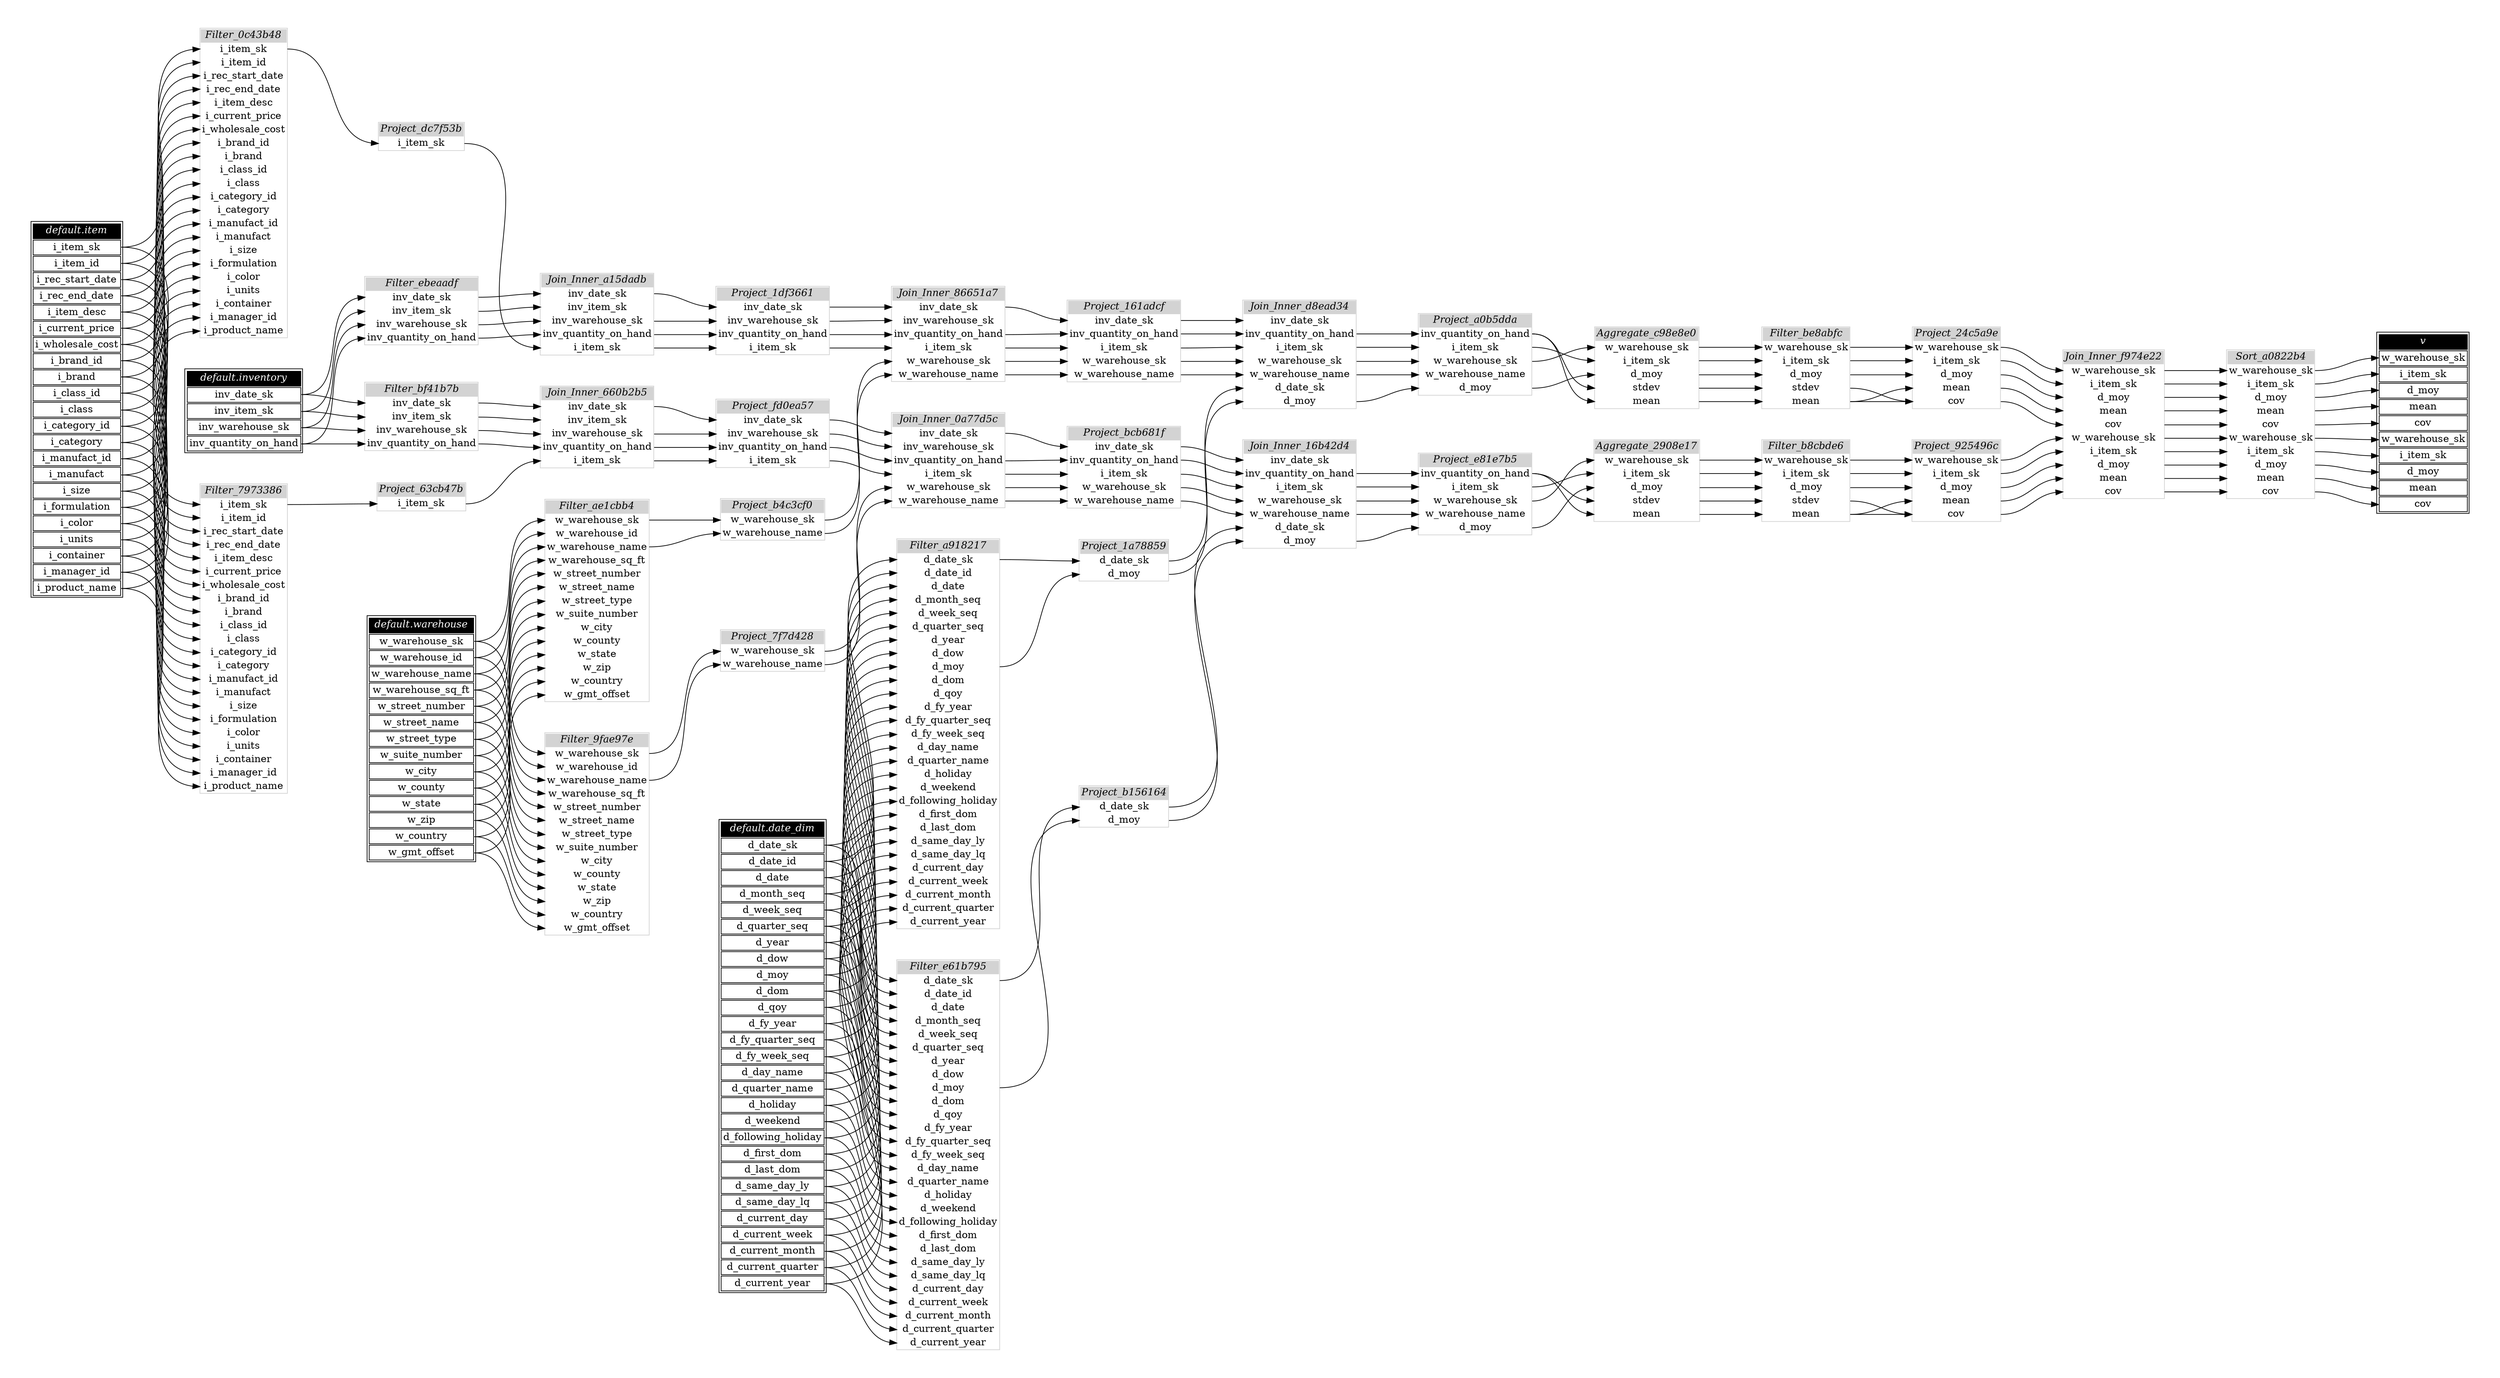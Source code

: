 // Automatically generated by TPCDSFlowTestSuite


digraph {
  graph [pad="0.5" nodesep="0.5" ranksep="1" fontname="Helvetica" rankdir=LR];
  node [shape=plaintext]

  
"Aggregate_2908e17" [label=<
<table color="lightgray" border="1" cellborder="0" cellspacing="0">
  <tr><td bgcolor="lightgray" port="nodeName"><i>Aggregate_2908e17</i></td></tr>
  <tr><td port="0">w_warehouse_sk</td></tr>
<tr><td port="1">i_item_sk</td></tr>
<tr><td port="2">d_moy</td></tr>
<tr><td port="3">stdev</td></tr>
<tr><td port="4">mean</td></tr>
</table>>];
     

"Aggregate_c98e8e0" [label=<
<table color="lightgray" border="1" cellborder="0" cellspacing="0">
  <tr><td bgcolor="lightgray" port="nodeName"><i>Aggregate_c98e8e0</i></td></tr>
  <tr><td port="0">w_warehouse_sk</td></tr>
<tr><td port="1">i_item_sk</td></tr>
<tr><td port="2">d_moy</td></tr>
<tr><td port="3">stdev</td></tr>
<tr><td port="4">mean</td></tr>
</table>>];
     

"Filter_0c43b48" [label=<
<table color="lightgray" border="1" cellborder="0" cellspacing="0">
  <tr><td bgcolor="lightgray" port="nodeName"><i>Filter_0c43b48</i></td></tr>
  <tr><td port="0">i_item_sk</td></tr>
<tr><td port="1">i_item_id</td></tr>
<tr><td port="2">i_rec_start_date</td></tr>
<tr><td port="3">i_rec_end_date</td></tr>
<tr><td port="4">i_item_desc</td></tr>
<tr><td port="5">i_current_price</td></tr>
<tr><td port="6">i_wholesale_cost</td></tr>
<tr><td port="7">i_brand_id</td></tr>
<tr><td port="8">i_brand</td></tr>
<tr><td port="9">i_class_id</td></tr>
<tr><td port="10">i_class</td></tr>
<tr><td port="11">i_category_id</td></tr>
<tr><td port="12">i_category</td></tr>
<tr><td port="13">i_manufact_id</td></tr>
<tr><td port="14">i_manufact</td></tr>
<tr><td port="15">i_size</td></tr>
<tr><td port="16">i_formulation</td></tr>
<tr><td port="17">i_color</td></tr>
<tr><td port="18">i_units</td></tr>
<tr><td port="19">i_container</td></tr>
<tr><td port="20">i_manager_id</td></tr>
<tr><td port="21">i_product_name</td></tr>
</table>>];
     

"Filter_7973386" [label=<
<table color="lightgray" border="1" cellborder="0" cellspacing="0">
  <tr><td bgcolor="lightgray" port="nodeName"><i>Filter_7973386</i></td></tr>
  <tr><td port="0">i_item_sk</td></tr>
<tr><td port="1">i_item_id</td></tr>
<tr><td port="2">i_rec_start_date</td></tr>
<tr><td port="3">i_rec_end_date</td></tr>
<tr><td port="4">i_item_desc</td></tr>
<tr><td port="5">i_current_price</td></tr>
<tr><td port="6">i_wholesale_cost</td></tr>
<tr><td port="7">i_brand_id</td></tr>
<tr><td port="8">i_brand</td></tr>
<tr><td port="9">i_class_id</td></tr>
<tr><td port="10">i_class</td></tr>
<tr><td port="11">i_category_id</td></tr>
<tr><td port="12">i_category</td></tr>
<tr><td port="13">i_manufact_id</td></tr>
<tr><td port="14">i_manufact</td></tr>
<tr><td port="15">i_size</td></tr>
<tr><td port="16">i_formulation</td></tr>
<tr><td port="17">i_color</td></tr>
<tr><td port="18">i_units</td></tr>
<tr><td port="19">i_container</td></tr>
<tr><td port="20">i_manager_id</td></tr>
<tr><td port="21">i_product_name</td></tr>
</table>>];
     

"Filter_9fae97e" [label=<
<table color="lightgray" border="1" cellborder="0" cellspacing="0">
  <tr><td bgcolor="lightgray" port="nodeName"><i>Filter_9fae97e</i></td></tr>
  <tr><td port="0">w_warehouse_sk</td></tr>
<tr><td port="1">w_warehouse_id</td></tr>
<tr><td port="2">w_warehouse_name</td></tr>
<tr><td port="3">w_warehouse_sq_ft</td></tr>
<tr><td port="4">w_street_number</td></tr>
<tr><td port="5">w_street_name</td></tr>
<tr><td port="6">w_street_type</td></tr>
<tr><td port="7">w_suite_number</td></tr>
<tr><td port="8">w_city</td></tr>
<tr><td port="9">w_county</td></tr>
<tr><td port="10">w_state</td></tr>
<tr><td port="11">w_zip</td></tr>
<tr><td port="12">w_country</td></tr>
<tr><td port="13">w_gmt_offset</td></tr>
</table>>];
     

"Filter_a918217" [label=<
<table color="lightgray" border="1" cellborder="0" cellspacing="0">
  <tr><td bgcolor="lightgray" port="nodeName"><i>Filter_a918217</i></td></tr>
  <tr><td port="0">d_date_sk</td></tr>
<tr><td port="1">d_date_id</td></tr>
<tr><td port="2">d_date</td></tr>
<tr><td port="3">d_month_seq</td></tr>
<tr><td port="4">d_week_seq</td></tr>
<tr><td port="5">d_quarter_seq</td></tr>
<tr><td port="6">d_year</td></tr>
<tr><td port="7">d_dow</td></tr>
<tr><td port="8">d_moy</td></tr>
<tr><td port="9">d_dom</td></tr>
<tr><td port="10">d_qoy</td></tr>
<tr><td port="11">d_fy_year</td></tr>
<tr><td port="12">d_fy_quarter_seq</td></tr>
<tr><td port="13">d_fy_week_seq</td></tr>
<tr><td port="14">d_day_name</td></tr>
<tr><td port="15">d_quarter_name</td></tr>
<tr><td port="16">d_holiday</td></tr>
<tr><td port="17">d_weekend</td></tr>
<tr><td port="18">d_following_holiday</td></tr>
<tr><td port="19">d_first_dom</td></tr>
<tr><td port="20">d_last_dom</td></tr>
<tr><td port="21">d_same_day_ly</td></tr>
<tr><td port="22">d_same_day_lq</td></tr>
<tr><td port="23">d_current_day</td></tr>
<tr><td port="24">d_current_week</td></tr>
<tr><td port="25">d_current_month</td></tr>
<tr><td port="26">d_current_quarter</td></tr>
<tr><td port="27">d_current_year</td></tr>
</table>>];
     

"Filter_ae1cbb4" [label=<
<table color="lightgray" border="1" cellborder="0" cellspacing="0">
  <tr><td bgcolor="lightgray" port="nodeName"><i>Filter_ae1cbb4</i></td></tr>
  <tr><td port="0">w_warehouse_sk</td></tr>
<tr><td port="1">w_warehouse_id</td></tr>
<tr><td port="2">w_warehouse_name</td></tr>
<tr><td port="3">w_warehouse_sq_ft</td></tr>
<tr><td port="4">w_street_number</td></tr>
<tr><td port="5">w_street_name</td></tr>
<tr><td port="6">w_street_type</td></tr>
<tr><td port="7">w_suite_number</td></tr>
<tr><td port="8">w_city</td></tr>
<tr><td port="9">w_county</td></tr>
<tr><td port="10">w_state</td></tr>
<tr><td port="11">w_zip</td></tr>
<tr><td port="12">w_country</td></tr>
<tr><td port="13">w_gmt_offset</td></tr>
</table>>];
     

"Filter_b8cbde6" [label=<
<table color="lightgray" border="1" cellborder="0" cellspacing="0">
  <tr><td bgcolor="lightgray" port="nodeName"><i>Filter_b8cbde6</i></td></tr>
  <tr><td port="0">w_warehouse_sk</td></tr>
<tr><td port="1">i_item_sk</td></tr>
<tr><td port="2">d_moy</td></tr>
<tr><td port="3">stdev</td></tr>
<tr><td port="4">mean</td></tr>
</table>>];
     

"Filter_be8abfc" [label=<
<table color="lightgray" border="1" cellborder="0" cellspacing="0">
  <tr><td bgcolor="lightgray" port="nodeName"><i>Filter_be8abfc</i></td></tr>
  <tr><td port="0">w_warehouse_sk</td></tr>
<tr><td port="1">i_item_sk</td></tr>
<tr><td port="2">d_moy</td></tr>
<tr><td port="3">stdev</td></tr>
<tr><td port="4">mean</td></tr>
</table>>];
     

"Filter_bf41b7b" [label=<
<table color="lightgray" border="1" cellborder="0" cellspacing="0">
  <tr><td bgcolor="lightgray" port="nodeName"><i>Filter_bf41b7b</i></td></tr>
  <tr><td port="0">inv_date_sk</td></tr>
<tr><td port="1">inv_item_sk</td></tr>
<tr><td port="2">inv_warehouse_sk</td></tr>
<tr><td port="3">inv_quantity_on_hand</td></tr>
</table>>];
     

"Filter_e61b795" [label=<
<table color="lightgray" border="1" cellborder="0" cellspacing="0">
  <tr><td bgcolor="lightgray" port="nodeName"><i>Filter_e61b795</i></td></tr>
  <tr><td port="0">d_date_sk</td></tr>
<tr><td port="1">d_date_id</td></tr>
<tr><td port="2">d_date</td></tr>
<tr><td port="3">d_month_seq</td></tr>
<tr><td port="4">d_week_seq</td></tr>
<tr><td port="5">d_quarter_seq</td></tr>
<tr><td port="6">d_year</td></tr>
<tr><td port="7">d_dow</td></tr>
<tr><td port="8">d_moy</td></tr>
<tr><td port="9">d_dom</td></tr>
<tr><td port="10">d_qoy</td></tr>
<tr><td port="11">d_fy_year</td></tr>
<tr><td port="12">d_fy_quarter_seq</td></tr>
<tr><td port="13">d_fy_week_seq</td></tr>
<tr><td port="14">d_day_name</td></tr>
<tr><td port="15">d_quarter_name</td></tr>
<tr><td port="16">d_holiday</td></tr>
<tr><td port="17">d_weekend</td></tr>
<tr><td port="18">d_following_holiday</td></tr>
<tr><td port="19">d_first_dom</td></tr>
<tr><td port="20">d_last_dom</td></tr>
<tr><td port="21">d_same_day_ly</td></tr>
<tr><td port="22">d_same_day_lq</td></tr>
<tr><td port="23">d_current_day</td></tr>
<tr><td port="24">d_current_week</td></tr>
<tr><td port="25">d_current_month</td></tr>
<tr><td port="26">d_current_quarter</td></tr>
<tr><td port="27">d_current_year</td></tr>
</table>>];
     

"Filter_ebeaadf" [label=<
<table color="lightgray" border="1" cellborder="0" cellspacing="0">
  <tr><td bgcolor="lightgray" port="nodeName"><i>Filter_ebeaadf</i></td></tr>
  <tr><td port="0">inv_date_sk</td></tr>
<tr><td port="1">inv_item_sk</td></tr>
<tr><td port="2">inv_warehouse_sk</td></tr>
<tr><td port="3">inv_quantity_on_hand</td></tr>
</table>>];
     

"Join_Inner_0a77d5c" [label=<
<table color="lightgray" border="1" cellborder="0" cellspacing="0">
  <tr><td bgcolor="lightgray" port="nodeName"><i>Join_Inner_0a77d5c</i></td></tr>
  <tr><td port="0">inv_date_sk</td></tr>
<tr><td port="1">inv_warehouse_sk</td></tr>
<tr><td port="2">inv_quantity_on_hand</td></tr>
<tr><td port="3">i_item_sk</td></tr>
<tr><td port="4">w_warehouse_sk</td></tr>
<tr><td port="5">w_warehouse_name</td></tr>
</table>>];
     

"Join_Inner_16b42d4" [label=<
<table color="lightgray" border="1" cellborder="0" cellspacing="0">
  <tr><td bgcolor="lightgray" port="nodeName"><i>Join_Inner_16b42d4</i></td></tr>
  <tr><td port="0">inv_date_sk</td></tr>
<tr><td port="1">inv_quantity_on_hand</td></tr>
<tr><td port="2">i_item_sk</td></tr>
<tr><td port="3">w_warehouse_sk</td></tr>
<tr><td port="4">w_warehouse_name</td></tr>
<tr><td port="5">d_date_sk</td></tr>
<tr><td port="6">d_moy</td></tr>
</table>>];
     

"Join_Inner_660b2b5" [label=<
<table color="lightgray" border="1" cellborder="0" cellspacing="0">
  <tr><td bgcolor="lightgray" port="nodeName"><i>Join_Inner_660b2b5</i></td></tr>
  <tr><td port="0">inv_date_sk</td></tr>
<tr><td port="1">inv_item_sk</td></tr>
<tr><td port="2">inv_warehouse_sk</td></tr>
<tr><td port="3">inv_quantity_on_hand</td></tr>
<tr><td port="4">i_item_sk</td></tr>
</table>>];
     

"Join_Inner_86651a7" [label=<
<table color="lightgray" border="1" cellborder="0" cellspacing="0">
  <tr><td bgcolor="lightgray" port="nodeName"><i>Join_Inner_86651a7</i></td></tr>
  <tr><td port="0">inv_date_sk</td></tr>
<tr><td port="1">inv_warehouse_sk</td></tr>
<tr><td port="2">inv_quantity_on_hand</td></tr>
<tr><td port="3">i_item_sk</td></tr>
<tr><td port="4">w_warehouse_sk</td></tr>
<tr><td port="5">w_warehouse_name</td></tr>
</table>>];
     

"Join_Inner_a15dadb" [label=<
<table color="lightgray" border="1" cellborder="0" cellspacing="0">
  <tr><td bgcolor="lightgray" port="nodeName"><i>Join_Inner_a15dadb</i></td></tr>
  <tr><td port="0">inv_date_sk</td></tr>
<tr><td port="1">inv_item_sk</td></tr>
<tr><td port="2">inv_warehouse_sk</td></tr>
<tr><td port="3">inv_quantity_on_hand</td></tr>
<tr><td port="4">i_item_sk</td></tr>
</table>>];
     

"Join_Inner_d8ead34" [label=<
<table color="lightgray" border="1" cellborder="0" cellspacing="0">
  <tr><td bgcolor="lightgray" port="nodeName"><i>Join_Inner_d8ead34</i></td></tr>
  <tr><td port="0">inv_date_sk</td></tr>
<tr><td port="1">inv_quantity_on_hand</td></tr>
<tr><td port="2">i_item_sk</td></tr>
<tr><td port="3">w_warehouse_sk</td></tr>
<tr><td port="4">w_warehouse_name</td></tr>
<tr><td port="5">d_date_sk</td></tr>
<tr><td port="6">d_moy</td></tr>
</table>>];
     

"Join_Inner_f974e22" [label=<
<table color="lightgray" border="1" cellborder="0" cellspacing="0">
  <tr><td bgcolor="lightgray" port="nodeName"><i>Join_Inner_f974e22</i></td></tr>
  <tr><td port="0">w_warehouse_sk</td></tr>
<tr><td port="1">i_item_sk</td></tr>
<tr><td port="2">d_moy</td></tr>
<tr><td port="3">mean</td></tr>
<tr><td port="4">cov</td></tr>
<tr><td port="5">w_warehouse_sk</td></tr>
<tr><td port="6">i_item_sk</td></tr>
<tr><td port="7">d_moy</td></tr>
<tr><td port="8">mean</td></tr>
<tr><td port="9">cov</td></tr>
</table>>];
     

"Project_161adcf" [label=<
<table color="lightgray" border="1" cellborder="0" cellspacing="0">
  <tr><td bgcolor="lightgray" port="nodeName"><i>Project_161adcf</i></td></tr>
  <tr><td port="0">inv_date_sk</td></tr>
<tr><td port="1">inv_quantity_on_hand</td></tr>
<tr><td port="2">i_item_sk</td></tr>
<tr><td port="3">w_warehouse_sk</td></tr>
<tr><td port="4">w_warehouse_name</td></tr>
</table>>];
     

"Project_1a78859" [label=<
<table color="lightgray" border="1" cellborder="0" cellspacing="0">
  <tr><td bgcolor="lightgray" port="nodeName"><i>Project_1a78859</i></td></tr>
  <tr><td port="0">d_date_sk</td></tr>
<tr><td port="1">d_moy</td></tr>
</table>>];
     

"Project_1df3661" [label=<
<table color="lightgray" border="1" cellborder="0" cellspacing="0">
  <tr><td bgcolor="lightgray" port="nodeName"><i>Project_1df3661</i></td></tr>
  <tr><td port="0">inv_date_sk</td></tr>
<tr><td port="1">inv_warehouse_sk</td></tr>
<tr><td port="2">inv_quantity_on_hand</td></tr>
<tr><td port="3">i_item_sk</td></tr>
</table>>];
     

"Project_24c5a9e" [label=<
<table color="lightgray" border="1" cellborder="0" cellspacing="0">
  <tr><td bgcolor="lightgray" port="nodeName"><i>Project_24c5a9e</i></td></tr>
  <tr><td port="0">w_warehouse_sk</td></tr>
<tr><td port="1">i_item_sk</td></tr>
<tr><td port="2">d_moy</td></tr>
<tr><td port="3">mean</td></tr>
<tr><td port="4">cov</td></tr>
</table>>];
     

"Project_63cb47b" [label=<
<table color="lightgray" border="1" cellborder="0" cellspacing="0">
  <tr><td bgcolor="lightgray" port="nodeName"><i>Project_63cb47b</i></td></tr>
  <tr><td port="0">i_item_sk</td></tr>
</table>>];
     

"Project_7f7d428" [label=<
<table color="lightgray" border="1" cellborder="0" cellspacing="0">
  <tr><td bgcolor="lightgray" port="nodeName"><i>Project_7f7d428</i></td></tr>
  <tr><td port="0">w_warehouse_sk</td></tr>
<tr><td port="1">w_warehouse_name</td></tr>
</table>>];
     

"Project_925496c" [label=<
<table color="lightgray" border="1" cellborder="0" cellspacing="0">
  <tr><td bgcolor="lightgray" port="nodeName"><i>Project_925496c</i></td></tr>
  <tr><td port="0">w_warehouse_sk</td></tr>
<tr><td port="1">i_item_sk</td></tr>
<tr><td port="2">d_moy</td></tr>
<tr><td port="3">mean</td></tr>
<tr><td port="4">cov</td></tr>
</table>>];
     

"Project_a0b5dda" [label=<
<table color="lightgray" border="1" cellborder="0" cellspacing="0">
  <tr><td bgcolor="lightgray" port="nodeName"><i>Project_a0b5dda</i></td></tr>
  <tr><td port="0">inv_quantity_on_hand</td></tr>
<tr><td port="1">i_item_sk</td></tr>
<tr><td port="2">w_warehouse_sk</td></tr>
<tr><td port="3">w_warehouse_name</td></tr>
<tr><td port="4">d_moy</td></tr>
</table>>];
     

"Project_b156164" [label=<
<table color="lightgray" border="1" cellborder="0" cellspacing="0">
  <tr><td bgcolor="lightgray" port="nodeName"><i>Project_b156164</i></td></tr>
  <tr><td port="0">d_date_sk</td></tr>
<tr><td port="1">d_moy</td></tr>
</table>>];
     

"Project_b4c3cf0" [label=<
<table color="lightgray" border="1" cellborder="0" cellspacing="0">
  <tr><td bgcolor="lightgray" port="nodeName"><i>Project_b4c3cf0</i></td></tr>
  <tr><td port="0">w_warehouse_sk</td></tr>
<tr><td port="1">w_warehouse_name</td></tr>
</table>>];
     

"Project_bcb681f" [label=<
<table color="lightgray" border="1" cellborder="0" cellspacing="0">
  <tr><td bgcolor="lightgray" port="nodeName"><i>Project_bcb681f</i></td></tr>
  <tr><td port="0">inv_date_sk</td></tr>
<tr><td port="1">inv_quantity_on_hand</td></tr>
<tr><td port="2">i_item_sk</td></tr>
<tr><td port="3">w_warehouse_sk</td></tr>
<tr><td port="4">w_warehouse_name</td></tr>
</table>>];
     

"Project_dc7f53b" [label=<
<table color="lightgray" border="1" cellborder="0" cellspacing="0">
  <tr><td bgcolor="lightgray" port="nodeName"><i>Project_dc7f53b</i></td></tr>
  <tr><td port="0">i_item_sk</td></tr>
</table>>];
     

"Project_e81e7b5" [label=<
<table color="lightgray" border="1" cellborder="0" cellspacing="0">
  <tr><td bgcolor="lightgray" port="nodeName"><i>Project_e81e7b5</i></td></tr>
  <tr><td port="0">inv_quantity_on_hand</td></tr>
<tr><td port="1">i_item_sk</td></tr>
<tr><td port="2">w_warehouse_sk</td></tr>
<tr><td port="3">w_warehouse_name</td></tr>
<tr><td port="4">d_moy</td></tr>
</table>>];
     

"Project_fd0ea57" [label=<
<table color="lightgray" border="1" cellborder="0" cellspacing="0">
  <tr><td bgcolor="lightgray" port="nodeName"><i>Project_fd0ea57</i></td></tr>
  <tr><td port="0">inv_date_sk</td></tr>
<tr><td port="1">inv_warehouse_sk</td></tr>
<tr><td port="2">inv_quantity_on_hand</td></tr>
<tr><td port="3">i_item_sk</td></tr>
</table>>];
     

"Sort_a0822b4" [label=<
<table color="lightgray" border="1" cellborder="0" cellspacing="0">
  <tr><td bgcolor="lightgray" port="nodeName"><i>Sort_a0822b4</i></td></tr>
  <tr><td port="0">w_warehouse_sk</td></tr>
<tr><td port="1">i_item_sk</td></tr>
<tr><td port="2">d_moy</td></tr>
<tr><td port="3">mean</td></tr>
<tr><td port="4">cov</td></tr>
<tr><td port="5">w_warehouse_sk</td></tr>
<tr><td port="6">i_item_sk</td></tr>
<tr><td port="7">d_moy</td></tr>
<tr><td port="8">mean</td></tr>
<tr><td port="9">cov</td></tr>
</table>>];
     

"default.date_dim" [color="black" label=<
<table>
  <tr><td bgcolor="black" port="nodeName"><i><font color="white">default.date_dim</font></i></td></tr>
  <tr><td port="0">d_date_sk</td></tr>
<tr><td port="1">d_date_id</td></tr>
<tr><td port="2">d_date</td></tr>
<tr><td port="3">d_month_seq</td></tr>
<tr><td port="4">d_week_seq</td></tr>
<tr><td port="5">d_quarter_seq</td></tr>
<tr><td port="6">d_year</td></tr>
<tr><td port="7">d_dow</td></tr>
<tr><td port="8">d_moy</td></tr>
<tr><td port="9">d_dom</td></tr>
<tr><td port="10">d_qoy</td></tr>
<tr><td port="11">d_fy_year</td></tr>
<tr><td port="12">d_fy_quarter_seq</td></tr>
<tr><td port="13">d_fy_week_seq</td></tr>
<tr><td port="14">d_day_name</td></tr>
<tr><td port="15">d_quarter_name</td></tr>
<tr><td port="16">d_holiday</td></tr>
<tr><td port="17">d_weekend</td></tr>
<tr><td port="18">d_following_holiday</td></tr>
<tr><td port="19">d_first_dom</td></tr>
<tr><td port="20">d_last_dom</td></tr>
<tr><td port="21">d_same_day_ly</td></tr>
<tr><td port="22">d_same_day_lq</td></tr>
<tr><td port="23">d_current_day</td></tr>
<tr><td port="24">d_current_week</td></tr>
<tr><td port="25">d_current_month</td></tr>
<tr><td port="26">d_current_quarter</td></tr>
<tr><td port="27">d_current_year</td></tr>
</table>>];
     

"default.inventory" [color="black" label=<
<table>
  <tr><td bgcolor="black" port="nodeName"><i><font color="white">default.inventory</font></i></td></tr>
  <tr><td port="0">inv_date_sk</td></tr>
<tr><td port="1">inv_item_sk</td></tr>
<tr><td port="2">inv_warehouse_sk</td></tr>
<tr><td port="3">inv_quantity_on_hand</td></tr>
</table>>];
     

"default.item" [color="black" label=<
<table>
  <tr><td bgcolor="black" port="nodeName"><i><font color="white">default.item</font></i></td></tr>
  <tr><td port="0">i_item_sk</td></tr>
<tr><td port="1">i_item_id</td></tr>
<tr><td port="2">i_rec_start_date</td></tr>
<tr><td port="3">i_rec_end_date</td></tr>
<tr><td port="4">i_item_desc</td></tr>
<tr><td port="5">i_current_price</td></tr>
<tr><td port="6">i_wholesale_cost</td></tr>
<tr><td port="7">i_brand_id</td></tr>
<tr><td port="8">i_brand</td></tr>
<tr><td port="9">i_class_id</td></tr>
<tr><td port="10">i_class</td></tr>
<tr><td port="11">i_category_id</td></tr>
<tr><td port="12">i_category</td></tr>
<tr><td port="13">i_manufact_id</td></tr>
<tr><td port="14">i_manufact</td></tr>
<tr><td port="15">i_size</td></tr>
<tr><td port="16">i_formulation</td></tr>
<tr><td port="17">i_color</td></tr>
<tr><td port="18">i_units</td></tr>
<tr><td port="19">i_container</td></tr>
<tr><td port="20">i_manager_id</td></tr>
<tr><td port="21">i_product_name</td></tr>
</table>>];
     

"default.warehouse" [color="black" label=<
<table>
  <tr><td bgcolor="black" port="nodeName"><i><font color="white">default.warehouse</font></i></td></tr>
  <tr><td port="0">w_warehouse_sk</td></tr>
<tr><td port="1">w_warehouse_id</td></tr>
<tr><td port="2">w_warehouse_name</td></tr>
<tr><td port="3">w_warehouse_sq_ft</td></tr>
<tr><td port="4">w_street_number</td></tr>
<tr><td port="5">w_street_name</td></tr>
<tr><td port="6">w_street_type</td></tr>
<tr><td port="7">w_suite_number</td></tr>
<tr><td port="8">w_city</td></tr>
<tr><td port="9">w_county</td></tr>
<tr><td port="10">w_state</td></tr>
<tr><td port="11">w_zip</td></tr>
<tr><td port="12">w_country</td></tr>
<tr><td port="13">w_gmt_offset</td></tr>
</table>>];
     

"v" [color="black" label=<
<table>
  <tr><td bgcolor="black" port="nodeName"><i><font color="white">v</font></i></td></tr>
  <tr><td port="0">w_warehouse_sk</td></tr>
<tr><td port="1">i_item_sk</td></tr>
<tr><td port="2">d_moy</td></tr>
<tr><td port="3">mean</td></tr>
<tr><td port="4">cov</td></tr>
<tr><td port="5">w_warehouse_sk</td></tr>
<tr><td port="6">i_item_sk</td></tr>
<tr><td port="7">d_moy</td></tr>
<tr><td port="8">mean</td></tr>
<tr><td port="9">cov</td></tr>
</table>>];
     
  "Aggregate_2908e17":0 -> "Filter_b8cbde6":0;
"Aggregate_2908e17":1 -> "Filter_b8cbde6":1;
"Aggregate_2908e17":2 -> "Filter_b8cbde6":2;
"Aggregate_2908e17":3 -> "Filter_b8cbde6":3;
"Aggregate_2908e17":4 -> "Filter_b8cbde6":4;
"Aggregate_c98e8e0":0 -> "Filter_be8abfc":0;
"Aggregate_c98e8e0":1 -> "Filter_be8abfc":1;
"Aggregate_c98e8e0":2 -> "Filter_be8abfc":2;
"Aggregate_c98e8e0":3 -> "Filter_be8abfc":3;
"Aggregate_c98e8e0":4 -> "Filter_be8abfc":4;
"Filter_0c43b48":0 -> "Project_dc7f53b":0;
"Filter_7973386":0 -> "Project_63cb47b":0;
"Filter_9fae97e":0 -> "Project_7f7d428":0;
"Filter_9fae97e":2 -> "Project_7f7d428":1;
"Filter_a918217":0 -> "Project_1a78859":0;
"Filter_a918217":8 -> "Project_1a78859":1;
"Filter_ae1cbb4":0 -> "Project_b4c3cf0":0;
"Filter_ae1cbb4":2 -> "Project_b4c3cf0":1;
"Filter_b8cbde6":0 -> "Project_925496c":0;
"Filter_b8cbde6":1 -> "Project_925496c":1;
"Filter_b8cbde6":2 -> "Project_925496c":2;
"Filter_b8cbde6":3 -> "Project_925496c":4;
"Filter_b8cbde6":4 -> "Project_925496c":3;
"Filter_b8cbde6":4 -> "Project_925496c":4;
"Filter_be8abfc":0 -> "Project_24c5a9e":0;
"Filter_be8abfc":1 -> "Project_24c5a9e":1;
"Filter_be8abfc":2 -> "Project_24c5a9e":2;
"Filter_be8abfc":3 -> "Project_24c5a9e":4;
"Filter_be8abfc":4 -> "Project_24c5a9e":3;
"Filter_be8abfc":4 -> "Project_24c5a9e":4;
"Filter_bf41b7b":0 -> "Join_Inner_660b2b5":0;
"Filter_bf41b7b":1 -> "Join_Inner_660b2b5":1;
"Filter_bf41b7b":2 -> "Join_Inner_660b2b5":2;
"Filter_bf41b7b":3 -> "Join_Inner_660b2b5":3;
"Filter_e61b795":0 -> "Project_b156164":0;
"Filter_e61b795":8 -> "Project_b156164":1;
"Filter_ebeaadf":0 -> "Join_Inner_a15dadb":0;
"Filter_ebeaadf":1 -> "Join_Inner_a15dadb":1;
"Filter_ebeaadf":2 -> "Join_Inner_a15dadb":2;
"Filter_ebeaadf":3 -> "Join_Inner_a15dadb":3;
"Join_Inner_0a77d5c":0 -> "Project_bcb681f":0;
"Join_Inner_0a77d5c":2 -> "Project_bcb681f":1;
"Join_Inner_0a77d5c":3 -> "Project_bcb681f":2;
"Join_Inner_0a77d5c":4 -> "Project_bcb681f":3;
"Join_Inner_0a77d5c":5 -> "Project_bcb681f":4;
"Join_Inner_16b42d4":1 -> "Project_e81e7b5":0;
"Join_Inner_16b42d4":2 -> "Project_e81e7b5":1;
"Join_Inner_16b42d4":3 -> "Project_e81e7b5":2;
"Join_Inner_16b42d4":4 -> "Project_e81e7b5":3;
"Join_Inner_16b42d4":6 -> "Project_e81e7b5":4;
"Join_Inner_660b2b5":0 -> "Project_fd0ea57":0;
"Join_Inner_660b2b5":2 -> "Project_fd0ea57":1;
"Join_Inner_660b2b5":3 -> "Project_fd0ea57":2;
"Join_Inner_660b2b5":4 -> "Project_fd0ea57":3;
"Join_Inner_86651a7":0 -> "Project_161adcf":0;
"Join_Inner_86651a7":2 -> "Project_161adcf":1;
"Join_Inner_86651a7":3 -> "Project_161adcf":2;
"Join_Inner_86651a7":4 -> "Project_161adcf":3;
"Join_Inner_86651a7":5 -> "Project_161adcf":4;
"Join_Inner_a15dadb":0 -> "Project_1df3661":0;
"Join_Inner_a15dadb":2 -> "Project_1df3661":1;
"Join_Inner_a15dadb":3 -> "Project_1df3661":2;
"Join_Inner_a15dadb":4 -> "Project_1df3661":3;
"Join_Inner_d8ead34":1 -> "Project_a0b5dda":0;
"Join_Inner_d8ead34":2 -> "Project_a0b5dda":1;
"Join_Inner_d8ead34":3 -> "Project_a0b5dda":2;
"Join_Inner_d8ead34":4 -> "Project_a0b5dda":3;
"Join_Inner_d8ead34":6 -> "Project_a0b5dda":4;
"Join_Inner_f974e22":0 -> "Sort_a0822b4":0;
"Join_Inner_f974e22":1 -> "Sort_a0822b4":1;
"Join_Inner_f974e22":2 -> "Sort_a0822b4":2;
"Join_Inner_f974e22":3 -> "Sort_a0822b4":3;
"Join_Inner_f974e22":4 -> "Sort_a0822b4":4;
"Join_Inner_f974e22":5 -> "Sort_a0822b4":5;
"Join_Inner_f974e22":6 -> "Sort_a0822b4":6;
"Join_Inner_f974e22":7 -> "Sort_a0822b4":7;
"Join_Inner_f974e22":8 -> "Sort_a0822b4":8;
"Join_Inner_f974e22":9 -> "Sort_a0822b4":9;
"Project_161adcf":0 -> "Join_Inner_d8ead34":0;
"Project_161adcf":1 -> "Join_Inner_d8ead34":1;
"Project_161adcf":2 -> "Join_Inner_d8ead34":2;
"Project_161adcf":3 -> "Join_Inner_d8ead34":3;
"Project_161adcf":4 -> "Join_Inner_d8ead34":4;
"Project_1a78859":0 -> "Join_Inner_d8ead34":5;
"Project_1a78859":1 -> "Join_Inner_d8ead34":6;
"Project_1df3661":0 -> "Join_Inner_86651a7":0;
"Project_1df3661":1 -> "Join_Inner_86651a7":1;
"Project_1df3661":2 -> "Join_Inner_86651a7":2;
"Project_1df3661":3 -> "Join_Inner_86651a7":3;
"Project_24c5a9e":0 -> "Join_Inner_f974e22":0;
"Project_24c5a9e":1 -> "Join_Inner_f974e22":1;
"Project_24c5a9e":2 -> "Join_Inner_f974e22":2;
"Project_24c5a9e":3 -> "Join_Inner_f974e22":3;
"Project_24c5a9e":4 -> "Join_Inner_f974e22":4;
"Project_63cb47b":0 -> "Join_Inner_660b2b5":4;
"Project_7f7d428":0 -> "Join_Inner_0a77d5c":4;
"Project_7f7d428":1 -> "Join_Inner_0a77d5c":5;
"Project_925496c":0 -> "Join_Inner_f974e22":5;
"Project_925496c":1 -> "Join_Inner_f974e22":6;
"Project_925496c":2 -> "Join_Inner_f974e22":7;
"Project_925496c":3 -> "Join_Inner_f974e22":8;
"Project_925496c":4 -> "Join_Inner_f974e22":9;
"Project_a0b5dda":0 -> "Aggregate_c98e8e0":3;
"Project_a0b5dda":0 -> "Aggregate_c98e8e0":4;
"Project_a0b5dda":1 -> "Aggregate_c98e8e0":1;
"Project_a0b5dda":2 -> "Aggregate_c98e8e0":0;
"Project_a0b5dda":4 -> "Aggregate_c98e8e0":2;
"Project_b156164":0 -> "Join_Inner_16b42d4":5;
"Project_b156164":1 -> "Join_Inner_16b42d4":6;
"Project_b4c3cf0":0 -> "Join_Inner_86651a7":4;
"Project_b4c3cf0":1 -> "Join_Inner_86651a7":5;
"Project_bcb681f":0 -> "Join_Inner_16b42d4":0;
"Project_bcb681f":1 -> "Join_Inner_16b42d4":1;
"Project_bcb681f":2 -> "Join_Inner_16b42d4":2;
"Project_bcb681f":3 -> "Join_Inner_16b42d4":3;
"Project_bcb681f":4 -> "Join_Inner_16b42d4":4;
"Project_dc7f53b":0 -> "Join_Inner_a15dadb":4;
"Project_e81e7b5":0 -> "Aggregate_2908e17":3;
"Project_e81e7b5":0 -> "Aggregate_2908e17":4;
"Project_e81e7b5":1 -> "Aggregate_2908e17":1;
"Project_e81e7b5":2 -> "Aggregate_2908e17":0;
"Project_e81e7b5":4 -> "Aggregate_2908e17":2;
"Project_fd0ea57":0 -> "Join_Inner_0a77d5c":0;
"Project_fd0ea57":1 -> "Join_Inner_0a77d5c":1;
"Project_fd0ea57":2 -> "Join_Inner_0a77d5c":2;
"Project_fd0ea57":3 -> "Join_Inner_0a77d5c":3;
"Sort_a0822b4":0 -> "v":0;
"Sort_a0822b4":1 -> "v":1;
"Sort_a0822b4":2 -> "v":2;
"Sort_a0822b4":3 -> "v":3;
"Sort_a0822b4":4 -> "v":4;
"Sort_a0822b4":5 -> "v":5;
"Sort_a0822b4":6 -> "v":6;
"Sort_a0822b4":7 -> "v":7;
"Sort_a0822b4":8 -> "v":8;
"Sort_a0822b4":9 -> "v":9;
"default.date_dim":0 -> "Filter_a918217":0;
"default.date_dim":0 -> "Filter_e61b795":0;
"default.date_dim":1 -> "Filter_a918217":1;
"default.date_dim":1 -> "Filter_e61b795":1;
"default.date_dim":10 -> "Filter_a918217":10;
"default.date_dim":10 -> "Filter_e61b795":10;
"default.date_dim":11 -> "Filter_a918217":11;
"default.date_dim":11 -> "Filter_e61b795":11;
"default.date_dim":12 -> "Filter_a918217":12;
"default.date_dim":12 -> "Filter_e61b795":12;
"default.date_dim":13 -> "Filter_a918217":13;
"default.date_dim":13 -> "Filter_e61b795":13;
"default.date_dim":14 -> "Filter_a918217":14;
"default.date_dim":14 -> "Filter_e61b795":14;
"default.date_dim":15 -> "Filter_a918217":15;
"default.date_dim":15 -> "Filter_e61b795":15;
"default.date_dim":16 -> "Filter_a918217":16;
"default.date_dim":16 -> "Filter_e61b795":16;
"default.date_dim":17 -> "Filter_a918217":17;
"default.date_dim":17 -> "Filter_e61b795":17;
"default.date_dim":18 -> "Filter_a918217":18;
"default.date_dim":18 -> "Filter_e61b795":18;
"default.date_dim":19 -> "Filter_a918217":19;
"default.date_dim":19 -> "Filter_e61b795":19;
"default.date_dim":2 -> "Filter_a918217":2;
"default.date_dim":2 -> "Filter_e61b795":2;
"default.date_dim":20 -> "Filter_a918217":20;
"default.date_dim":20 -> "Filter_e61b795":20;
"default.date_dim":21 -> "Filter_a918217":21;
"default.date_dim":21 -> "Filter_e61b795":21;
"default.date_dim":22 -> "Filter_a918217":22;
"default.date_dim":22 -> "Filter_e61b795":22;
"default.date_dim":23 -> "Filter_a918217":23;
"default.date_dim":23 -> "Filter_e61b795":23;
"default.date_dim":24 -> "Filter_a918217":24;
"default.date_dim":24 -> "Filter_e61b795":24;
"default.date_dim":25 -> "Filter_a918217":25;
"default.date_dim":25 -> "Filter_e61b795":25;
"default.date_dim":26 -> "Filter_a918217":26;
"default.date_dim":26 -> "Filter_e61b795":26;
"default.date_dim":27 -> "Filter_a918217":27;
"default.date_dim":27 -> "Filter_e61b795":27;
"default.date_dim":3 -> "Filter_a918217":3;
"default.date_dim":3 -> "Filter_e61b795":3;
"default.date_dim":4 -> "Filter_a918217":4;
"default.date_dim":4 -> "Filter_e61b795":4;
"default.date_dim":5 -> "Filter_a918217":5;
"default.date_dim":5 -> "Filter_e61b795":5;
"default.date_dim":6 -> "Filter_a918217":6;
"default.date_dim":6 -> "Filter_e61b795":6;
"default.date_dim":7 -> "Filter_a918217":7;
"default.date_dim":7 -> "Filter_e61b795":7;
"default.date_dim":8 -> "Filter_a918217":8;
"default.date_dim":8 -> "Filter_e61b795":8;
"default.date_dim":9 -> "Filter_a918217":9;
"default.date_dim":9 -> "Filter_e61b795":9;
"default.inventory":0 -> "Filter_bf41b7b":0;
"default.inventory":0 -> "Filter_ebeaadf":0;
"default.inventory":1 -> "Filter_bf41b7b":1;
"default.inventory":1 -> "Filter_ebeaadf":1;
"default.inventory":2 -> "Filter_bf41b7b":2;
"default.inventory":2 -> "Filter_ebeaadf":2;
"default.inventory":3 -> "Filter_bf41b7b":3;
"default.inventory":3 -> "Filter_ebeaadf":3;
"default.item":0 -> "Filter_0c43b48":0;
"default.item":0 -> "Filter_7973386":0;
"default.item":1 -> "Filter_0c43b48":1;
"default.item":1 -> "Filter_7973386":1;
"default.item":10 -> "Filter_0c43b48":10;
"default.item":10 -> "Filter_7973386":10;
"default.item":11 -> "Filter_0c43b48":11;
"default.item":11 -> "Filter_7973386":11;
"default.item":12 -> "Filter_0c43b48":12;
"default.item":12 -> "Filter_7973386":12;
"default.item":13 -> "Filter_0c43b48":13;
"default.item":13 -> "Filter_7973386":13;
"default.item":14 -> "Filter_0c43b48":14;
"default.item":14 -> "Filter_7973386":14;
"default.item":15 -> "Filter_0c43b48":15;
"default.item":15 -> "Filter_7973386":15;
"default.item":16 -> "Filter_0c43b48":16;
"default.item":16 -> "Filter_7973386":16;
"default.item":17 -> "Filter_0c43b48":17;
"default.item":17 -> "Filter_7973386":17;
"default.item":18 -> "Filter_0c43b48":18;
"default.item":18 -> "Filter_7973386":18;
"default.item":19 -> "Filter_0c43b48":19;
"default.item":19 -> "Filter_7973386":19;
"default.item":2 -> "Filter_0c43b48":2;
"default.item":2 -> "Filter_7973386":2;
"default.item":20 -> "Filter_0c43b48":20;
"default.item":20 -> "Filter_7973386":20;
"default.item":21 -> "Filter_0c43b48":21;
"default.item":21 -> "Filter_7973386":21;
"default.item":3 -> "Filter_0c43b48":3;
"default.item":3 -> "Filter_7973386":3;
"default.item":4 -> "Filter_0c43b48":4;
"default.item":4 -> "Filter_7973386":4;
"default.item":5 -> "Filter_0c43b48":5;
"default.item":5 -> "Filter_7973386":5;
"default.item":6 -> "Filter_0c43b48":6;
"default.item":6 -> "Filter_7973386":6;
"default.item":7 -> "Filter_0c43b48":7;
"default.item":7 -> "Filter_7973386":7;
"default.item":8 -> "Filter_0c43b48":8;
"default.item":8 -> "Filter_7973386":8;
"default.item":9 -> "Filter_0c43b48":9;
"default.item":9 -> "Filter_7973386":9;
"default.warehouse":0 -> "Filter_9fae97e":0;
"default.warehouse":0 -> "Filter_ae1cbb4":0;
"default.warehouse":1 -> "Filter_9fae97e":1;
"default.warehouse":1 -> "Filter_ae1cbb4":1;
"default.warehouse":10 -> "Filter_9fae97e":10;
"default.warehouse":10 -> "Filter_ae1cbb4":10;
"default.warehouse":11 -> "Filter_9fae97e":11;
"default.warehouse":11 -> "Filter_ae1cbb4":11;
"default.warehouse":12 -> "Filter_9fae97e":12;
"default.warehouse":12 -> "Filter_ae1cbb4":12;
"default.warehouse":13 -> "Filter_9fae97e":13;
"default.warehouse":13 -> "Filter_ae1cbb4":13;
"default.warehouse":2 -> "Filter_9fae97e":2;
"default.warehouse":2 -> "Filter_ae1cbb4":2;
"default.warehouse":3 -> "Filter_9fae97e":3;
"default.warehouse":3 -> "Filter_ae1cbb4":3;
"default.warehouse":4 -> "Filter_9fae97e":4;
"default.warehouse":4 -> "Filter_ae1cbb4":4;
"default.warehouse":5 -> "Filter_9fae97e":5;
"default.warehouse":5 -> "Filter_ae1cbb4":5;
"default.warehouse":6 -> "Filter_9fae97e":6;
"default.warehouse":6 -> "Filter_ae1cbb4":6;
"default.warehouse":7 -> "Filter_9fae97e":7;
"default.warehouse":7 -> "Filter_ae1cbb4":7;
"default.warehouse":8 -> "Filter_9fae97e":8;
"default.warehouse":8 -> "Filter_ae1cbb4":8;
"default.warehouse":9 -> "Filter_9fae97e":9;
"default.warehouse":9 -> "Filter_ae1cbb4":9;
}
       